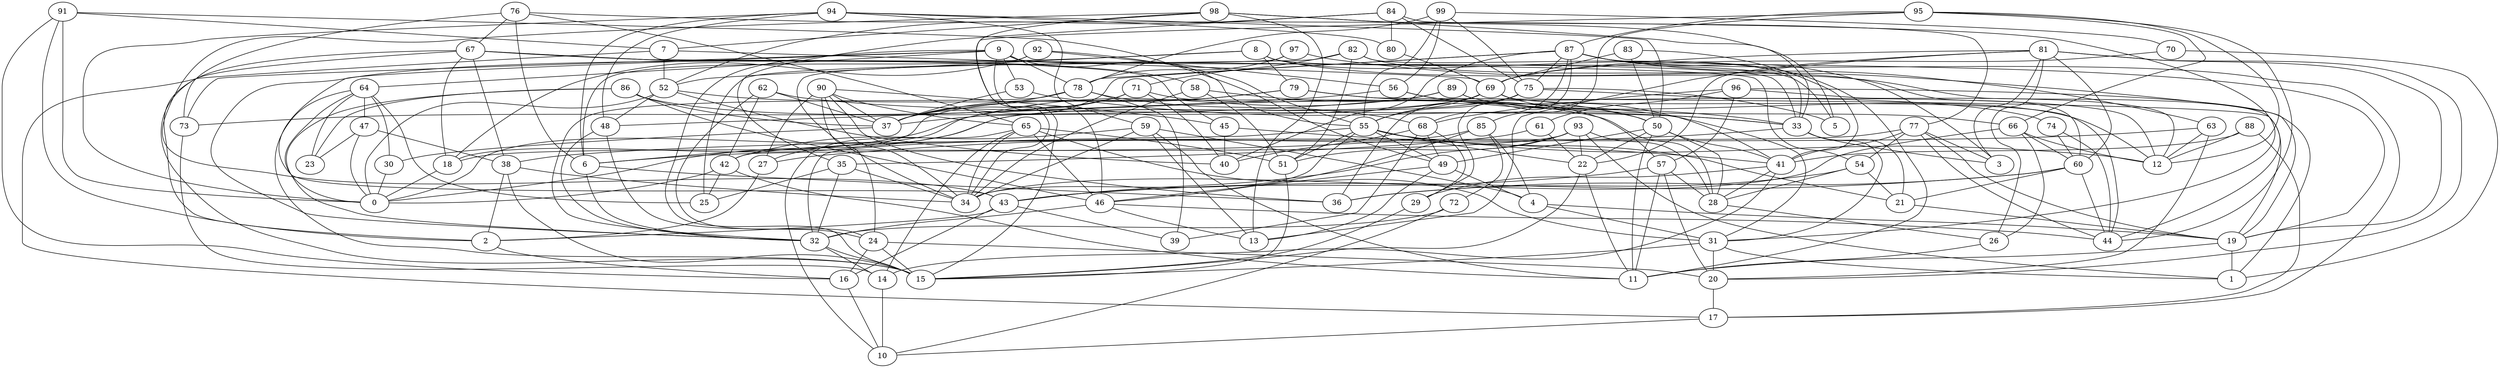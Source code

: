digraph GG_graph {

subgraph G_graph {
edge [color = black]
"88" -> "17" [dir = none]
"88" -> "12" [dir = none]
"88" -> "41" [dir = none]
"14" -> "10" [dir = none]
"97" -> "19" [dir = none]
"97" -> "34" [dir = none]
"97" -> "78" [dir = none]
"98" -> "7" [dir = none]
"98" -> "13" [dir = none]
"98" -> "33" [dir = none]
"98" -> "5" [dir = none]
"98" -> "15" [dir = none]
"98" -> "43" [dir = none]
"78" -> "39" [dir = none]
"78" -> "37" [dir = none]
"78" -> "32" [dir = none]
"78" -> "68" [dir = none]
"72" -> "10" [dir = none]
"72" -> "32" [dir = none]
"61" -> "35" [dir = none]
"61" -> "22" [dir = none]
"38" -> "15" [dir = none]
"38" -> "34" [dir = none]
"38" -> "2" [dir = none]
"83" -> "50" [dir = none]
"83" -> "69" [dir = none]
"83" -> "41" [dir = none]
"4" -> "31" [dir = none]
"4" -> "19" [dir = none]
"68" -> "49" [dir = none]
"68" -> "29" [dir = none]
"68" -> "39" [dir = none]
"68" -> "40" [dir = none]
"17" -> "10" [dir = none]
"48" -> "24" [dir = none]
"48" -> "32" [dir = none]
"52" -> "0" [dir = none]
"52" -> "31" [dir = none]
"52" -> "48" [dir = none]
"52" -> "40" [dir = none]
"77" -> "42" [dir = none]
"77" -> "19" [dir = none]
"77" -> "54" [dir = none]
"77" -> "41" [dir = none]
"77" -> "44" [dir = none]
"77" -> "3" [dir = none]
"8" -> "5" [dir = none]
"8" -> "79" [dir = none]
"8" -> "32" [dir = none]
"8" -> "11" [dir = none]
"8" -> "44" [dir = none]
"8" -> "52" [dir = none]
"35" -> "32" [dir = none]
"35" -> "34" [dir = none]
"35" -> "25" [dir = none]
"80" -> "69" [dir = none]
"42" -> "25" [dir = none]
"42" -> "0" [dir = none]
"42" -> "11" [dir = none]
"89" -> "12" [dir = none]
"89" -> "0" [dir = none]
"89" -> "66" [dir = none]
"89" -> "73" [dir = none]
"74" -> "60" [dir = none]
"74" -> "44" [dir = none]
"18" -> "0" [dir = none]
"93" -> "28" [dir = none]
"93" -> "51" [dir = none]
"93" -> "43" [dir = none]
"93" -> "22" [dir = none]
"93" -> "1" [dir = none]
"93" -> "18" [dir = none]
"82" -> "71" [dir = none]
"82" -> "60" [dir = none]
"82" -> "33" [dir = none]
"82" -> "25" [dir = none]
"82" -> "51" [dir = none]
"71" -> "57" [dir = none]
"71" -> "40" [dir = none]
"71" -> "6" [dir = none]
"71" -> "37" [dir = none]
"92" -> "18" [dir = none]
"92" -> "55" [dir = none]
"92" -> "6" [dir = none]
"92" -> "56" [dir = none]
"66" -> "12" [dir = none]
"66" -> "34" [dir = none]
"66" -> "60" [dir = none]
"66" -> "26" [dir = none]
"70" -> "69" [dir = none]
"70" -> "1" [dir = none]
"90" -> "65" [dir = none]
"90" -> "36" [dir = none]
"90" -> "27" [dir = none]
"90" -> "45" [dir = none]
"90" -> "24" [dir = none]
"90" -> "37" [dir = none]
"90" -> "34" [dir = none]
"60" -> "44" [dir = none]
"60" -> "36" [dir = none]
"60" -> "43" [dir = none]
"60" -> "21" [dir = none]
"58" -> "51" [dir = none]
"58" -> "50" [dir = none]
"58" -> "34" [dir = none]
"30" -> "0" [dir = none]
"84" -> "52" [dir = none]
"84" -> "77" [dir = none]
"84" -> "75" [dir = none]
"84" -> "35" [dir = none]
"84" -> "80" [dir = none]
"26" -> "11" [dir = none]
"21" -> "19" [dir = none]
"22" -> "15" [dir = none]
"22" -> "11" [dir = none]
"85" -> "4" [dir = none]
"85" -> "72" [dir = none]
"85" -> "6" [dir = none]
"85" -> "46" [dir = none]
"63" -> "38" [dir = none]
"63" -> "20" [dir = none]
"63" -> "12" [dir = none]
"24" -> "16" [dir = none]
"24" -> "15" [dir = none]
"24" -> "20" [dir = none]
"20" -> "17" [dir = none]
"86" -> "37" [dir = none]
"86" -> "23" [dir = none]
"86" -> "46" [dir = none]
"86" -> "32" [dir = none]
"86" -> "28" [dir = none]
"55" -> "22" [dir = none]
"55" -> "12" [dir = none]
"55" -> "32" [dir = none]
"55" -> "49" [dir = none]
"55" -> "51" [dir = none]
"55" -> "34" [dir = none]
"55" -> "21" [dir = none]
"62" -> "42" [dir = none]
"62" -> "33" [dir = none]
"62" -> "24" [dir = none]
"62" -> "37" [dir = none]
"87" -> "63" [dir = none]
"87" -> "29" [dir = none]
"87" -> "40" [dir = none]
"87" -> "75" [dir = none]
"87" -> "17" [dir = none]
"87" -> "19" [dir = none]
"87" -> "37" [dir = none]
"87" -> "78" [dir = none]
"87" -> "68" [dir = none]
"87" -> "3" [dir = none]
"64" -> "25" [dir = none]
"64" -> "0" [dir = none]
"64" -> "15" [dir = none]
"64" -> "47" [dir = none]
"64" -> "23" [dir = none]
"64" -> "30" [dir = none]
"28" -> "26" [dir = none]
"41" -> "14" [dir = none]
"41" -> "29" [dir = none]
"41" -> "28" [dir = none]
"43" -> "39" [dir = none]
"43" -> "2" [dir = none]
"43" -> "16" [dir = none]
"47" -> "23" [dir = none]
"47" -> "38" [dir = none]
"47" -> "0" [dir = none]
"96" -> "57" [dir = none]
"96" -> "12" [dir = none]
"96" -> "1" [dir = none]
"96" -> "68" [dir = none]
"96" -> "61" [dir = none]
"94" -> "80" [dir = none]
"94" -> "48" [dir = none]
"94" -> "59" [dir = none]
"94" -> "0" [dir = none]
"94" -> "6" [dir = none]
"94" -> "50" [dir = none]
"76" -> "6" [dir = none]
"76" -> "73" [dir = none]
"76" -> "67" [dir = none]
"76" -> "65" [dir = none]
"76" -> "31" [dir = none]
"9" -> "78" [dir = none]
"9" -> "73" [dir = none]
"9" -> "15" [dir = none]
"9" -> "43" [dir = none]
"9" -> "53" [dir = none]
"9" -> "64" [dir = none]
"9" -> "46" [dir = none]
"9" -> "33" [dir = none]
"9" -> "55" [dir = none]
"54" -> "21" [dir = none]
"54" -> "36" [dir = none]
"54" -> "28" [dir = none]
"31" -> "20" [dir = none]
"31" -> "15" [dir = none]
"31" -> "1" [dir = none]
"45" -> "40" [dir = none]
"45" -> "41" [dir = none]
"57" -> "43" [dir = none]
"57" -> "11" [dir = none]
"57" -> "28" [dir = none]
"57" -> "20" [dir = none]
"2" -> "16" [dir = none]
"73" -> "14" [dir = none]
"79" -> "18" [dir = none]
"79" -> "19" [dir = none]
"79" -> "37" [dir = none]
"79" -> "74" [dir = none]
"56" -> "33" [dir = none]
"56" -> "41" [dir = none]
"56" -> "48" [dir = none]
"16" -> "10" [dir = none]
"32" -> "14" [dir = none]
"32" -> "15" [dir = none]
"6" -> "36" [dir = none]
"6" -> "32" [dir = none]
"33" -> "21" [dir = none]
"33" -> "3" [dir = none]
"33" -> "31" [dir = none]
"33" -> "27" [dir = none]
"53" -> "37" [dir = none]
"53" -> "33" [dir = none]
"95" -> "87" [dir = none]
"95" -> "66" [dir = none]
"95" -> "12" [dir = none]
"95" -> "34" [dir = none]
"95" -> "44" [dir = none]
"95" -> "85" [dir = none]
"69" -> "55" [dir = none]
"69" -> "37" [dir = none]
"69" -> "50" [dir = none]
"69" -> "44" [dir = none]
"69" -> "27" [dir = none]
"19" -> "11" [dir = none]
"19" -> "1" [dir = none]
"81" -> "3" [dir = none]
"81" -> "60" [dir = none]
"81" -> "20" [dir = none]
"81" -> "69" [dir = none]
"81" -> "19" [dir = none]
"81" -> "26" [dir = none]
"81" -> "13" [dir = none]
"81" -> "22" [dir = none]
"27" -> "2" [dir = none]
"46" -> "13" [dir = none]
"46" -> "44" [dir = none]
"46" -> "32" [dir = none]
"37" -> "30" [dir = none]
"91" -> "16" [dir = none]
"91" -> "7" [dir = none]
"91" -> "2" [dir = none]
"91" -> "0" [dir = none]
"91" -> "49" [dir = none]
"59" -> "4" [dir = none]
"59" -> "34" [dir = none]
"59" -> "13" [dir = none]
"59" -> "11" [dir = none]
"59" -> "42" [dir = none]
"67" -> "45" [dir = none]
"67" -> "2" [dir = none]
"67" -> "18" [dir = none]
"67" -> "38" [dir = none]
"67" -> "54" [dir = none]
"67" -> "15" [dir = none]
"67" -> "58" [dir = none]
"50" -> "28" [dir = none]
"50" -> "22" [dir = none]
"50" -> "11" [dir = none]
"50" -> "49" [dir = none]
"50" -> "41" [dir = none]
"49" -> "46" [dir = none]
"49" -> "4" [dir = none]
"49" -> "13" [dir = none]
"65" -> "10" [dir = none]
"65" -> "31" [dir = none]
"65" -> "34" [dir = none]
"65" -> "14" [dir = none]
"65" -> "46" [dir = none]
"65" -> "51" [dir = none]
"7" -> "52" [dir = none]
"7" -> "17" [dir = none]
"7" -> "69" [dir = none]
"75" -> "12" [dir = none]
"75" -> "0" [dir = none]
"75" -> "55" [dir = none]
"75" -> "36" [dir = none]
"75" -> "5" [dir = none]
"29" -> "15" [dir = none]
"99" -> "78" [dir = none]
"99" -> "55" [dir = none]
"99" -> "70" [dir = none]
"99" -> "56" [dir = none]
"99" -> "75" [dir = none]
"51" -> "15" [dir = none]
}

}
